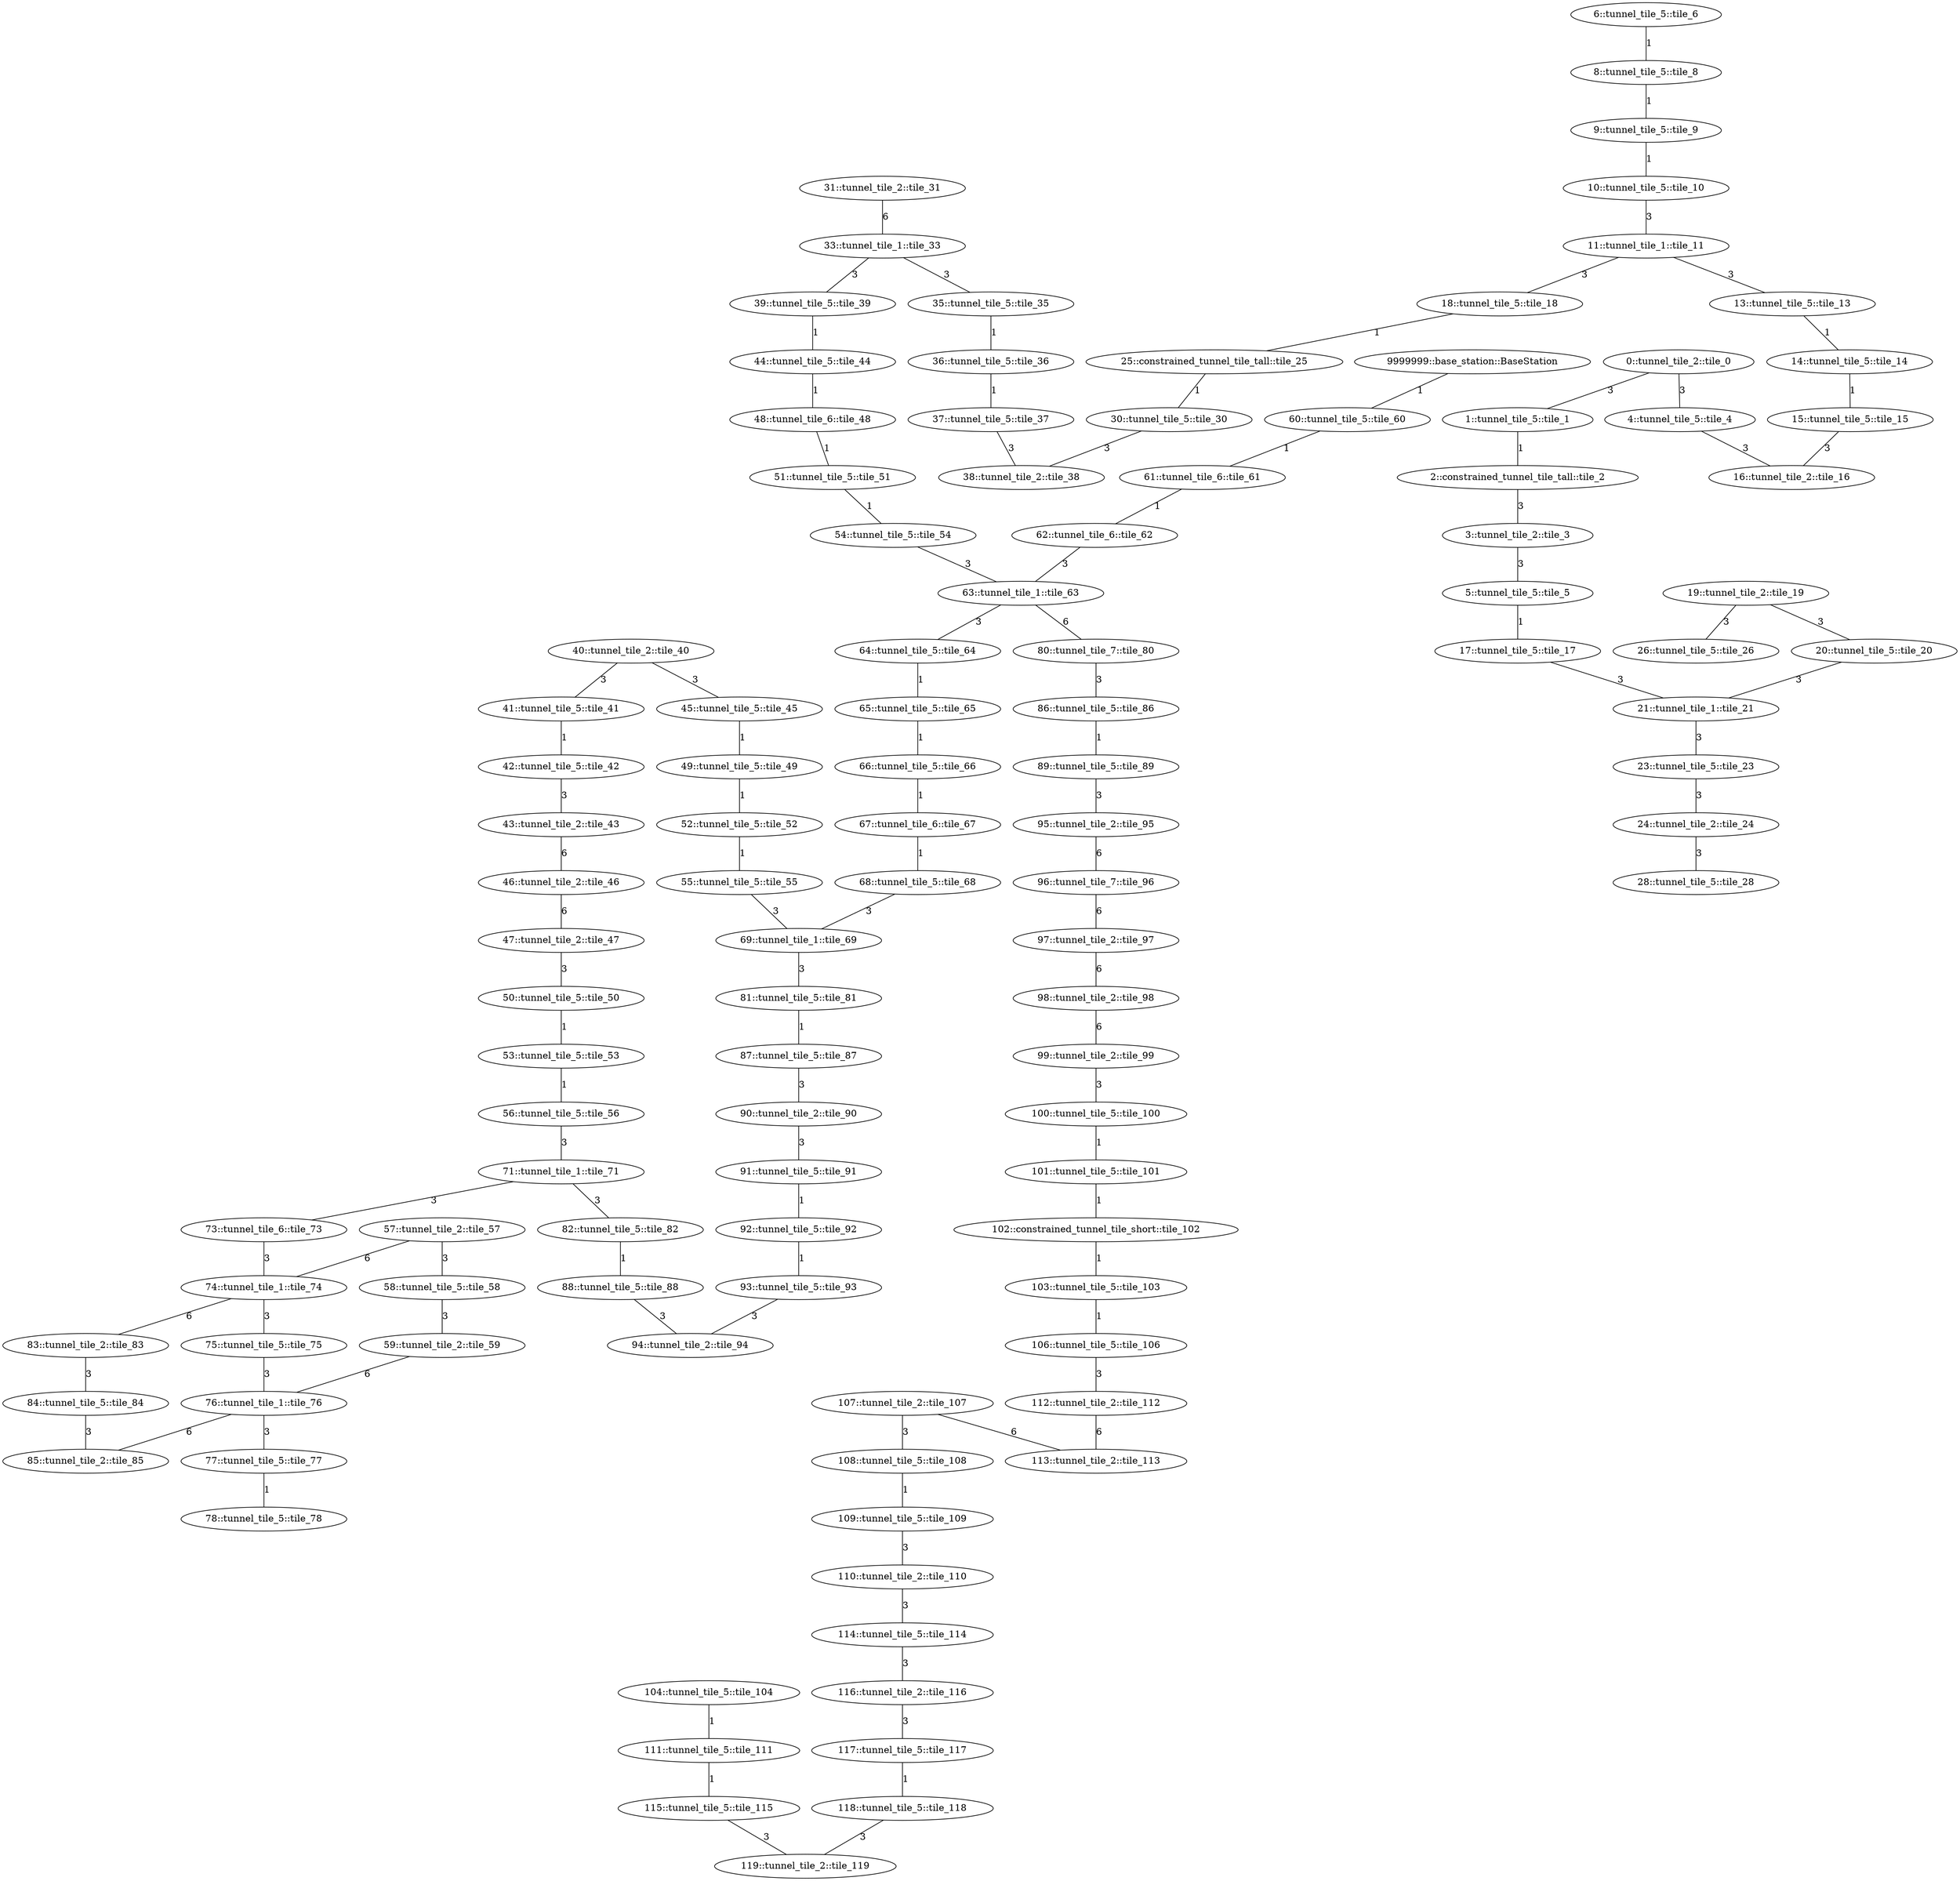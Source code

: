 /* Visibility graph for tunnel_qual.tsv
   Generated with the tile_tsv.py script:
     tile_tsv.py tunnel_qual.tsv -\-world-name tunnel_qual -\-scale_x 20 -\-scale_y 20 -\-scale_z 5 -\-y0 240 -\-z0 -10 -\-world-file tunnel_qual.world -\-graph-file tunnel_qual.dot */

graph {
  /* ==== Vertices ==== */

  /* Base station / Staging area */
  9999999   [label="9999999::base_station::BaseStation"];

  0   [label="0::tunnel_tile_2::tile_0"];
  1   [label="1::tunnel_tile_5::tile_1"];
  2   [label="2::constrained_tunnel_tile_tall::tile_2"];
  3   [label="3::tunnel_tile_2::tile_3"];
  4   [label="4::tunnel_tile_5::tile_4"];
  5   [label="5::tunnel_tile_5::tile_5"];
  6   [label="6::tunnel_tile_5::tile_6"];
  8   [label="8::tunnel_tile_5::tile_8"];
  9   [label="9::tunnel_tile_5::tile_9"];
  10  [label="10::tunnel_tile_5::tile_10"];
  11  [label="11::tunnel_tile_1::tile_11"];
  13  [label="13::tunnel_tile_5::tile_13"];
  14  [label="14::tunnel_tile_5::tile_14"];
  15  [label="15::tunnel_tile_5::tile_15"];
  16  [label="16::tunnel_tile_2::tile_16"];
  17  [label="17::tunnel_tile_5::tile_17"];
  18  [label="18::tunnel_tile_5::tile_18"];
  19  [label="19::tunnel_tile_2::tile_19"];
  20  [label="20::tunnel_tile_5::tile_20"];
  21  [label="21::tunnel_tile_1::tile_21"];
  23  [label="23::tunnel_tile_5::tile_23"];
  24  [label="24::tunnel_tile_2::tile_24"];
  25  [label="25::constrained_tunnel_tile_tall::tile_25"];
  26  [label="26::tunnel_tile_5::tile_26"];
  28  [label="28::tunnel_tile_5::tile_28"];
  30  [label="30::tunnel_tile_5::tile_30"];
  31  [label="31::tunnel_tile_2::tile_31"];
  33  [label="33::tunnel_tile_1::tile_33"];
  35  [label="35::tunnel_tile_5::tile_35"];
  36  [label="36::tunnel_tile_5::tile_36"];
  37  [label="37::tunnel_tile_5::tile_37"];
  38  [label="38::tunnel_tile_2::tile_38"];
  39  [label="39::tunnel_tile_5::tile_39"];
  40  [label="40::tunnel_tile_2::tile_40"];
  41  [label="41::tunnel_tile_5::tile_41"];
  42  [label="42::tunnel_tile_5::tile_42"];
  43  [label="43::tunnel_tile_2::tile_43"];
  44  [label="44::tunnel_tile_5::tile_44"];
  45  [label="45::tunnel_tile_5::tile_45"];
  46  [label="46::tunnel_tile_2::tile_46"];
  47  [label="47::tunnel_tile_2::tile_47"];
  48  [label="48::tunnel_tile_6::tile_48"];
  49  [label="49::tunnel_tile_5::tile_49"];
  50  [label="50::tunnel_tile_5::tile_50"];
  51  [label="51::tunnel_tile_5::tile_51"];
  52  [label="52::tunnel_tile_5::tile_52"];
  53  [label="53::tunnel_tile_5::tile_53"];
  54  [label="54::tunnel_tile_5::tile_54"];
  55  [label="55::tunnel_tile_5::tile_55"];
  56  [label="56::tunnel_tile_5::tile_56"];
  57  [label="57::tunnel_tile_2::tile_57"];
  58  [label="58::tunnel_tile_5::tile_58"];
  59  [label="59::tunnel_tile_2::tile_59"];
  60  [label="60::tunnel_tile_5::tile_60"];
  61  [label="61::tunnel_tile_6::tile_61"];
  62  [label="62::tunnel_tile_6::tile_62"];
  63  [label="63::tunnel_tile_1::tile_63"];
  64  [label="64::tunnel_tile_5::tile_64"];
  65  [label="65::tunnel_tile_5::tile_65"];
  66  [label="66::tunnel_tile_5::tile_66"];
  67  [label="67::tunnel_tile_6::tile_67"];
  68  [label="68::tunnel_tile_5::tile_68"];
  69  [label="69::tunnel_tile_1::tile_69"];
  71  [label="71::tunnel_tile_1::tile_71"];
  73  [label="73::tunnel_tile_6::tile_73"];
  74  [label="74::tunnel_tile_1::tile_74"];
  75  [label="75::tunnel_tile_5::tile_75"];
  76  [label="76::tunnel_tile_1::tile_76"];
  77  [label="77::tunnel_tile_5::tile_77"];
  78  [label="78::tunnel_tile_5::tile_78"];
  80  [label="80::tunnel_tile_7::tile_80"];
  81  [label="81::tunnel_tile_5::tile_81"];
  82  [label="82::tunnel_tile_5::tile_82"];
  83  [label="83::tunnel_tile_2::tile_83"];
  84  [label="84::tunnel_tile_5::tile_84"];
  85  [label="85::tunnel_tile_2::tile_85"];
  86  [label="86::tunnel_tile_5::tile_86"];
  87  [label="87::tunnel_tile_5::tile_87"];
  88  [label="88::tunnel_tile_5::tile_88"];
  89  [label="89::tunnel_tile_5::tile_89"];
  90  [label="90::tunnel_tile_2::tile_90"];
  91  [label="91::tunnel_tile_5::tile_91"];
  92  [label="92::tunnel_tile_5::tile_92"];
  93  [label="93::tunnel_tile_5::tile_93"];
  94  [label="94::tunnel_tile_2::tile_94"];
  95  [label="95::tunnel_tile_2::tile_95"];
  96  [label="96::tunnel_tile_7::tile_96"];
  97  [label="97::tunnel_tile_2::tile_97"];
  98  [label="98::tunnel_tile_2::tile_98"];
  99  [label="99::tunnel_tile_2::tile_99"];
  100 [label="100::tunnel_tile_5::tile_100"];
  101 [label="101::tunnel_tile_5::tile_101"];
  102 [label="102::constrained_tunnel_tile_short::tile_102"];
  103 [label="103::tunnel_tile_5::tile_103"];
  104 [label="104::tunnel_tile_5::tile_104"];
  106 [label="106::tunnel_tile_5::tile_106"];
  107 [label="107::tunnel_tile_2::tile_107"];
  108 [label="108::tunnel_tile_5::tile_108"];
  109 [label="109::tunnel_tile_5::tile_109"];
  110 [label="110::tunnel_tile_2::tile_110"];
  111 [label="111::tunnel_tile_5::tile_111"];
  112 [label="112::tunnel_tile_2::tile_112"];
  113 [label="113::tunnel_tile_2::tile_113"];
  114 [label="114::tunnel_tile_5::tile_114"];
  115 [label="115::tunnel_tile_5::tile_115"];
  116 [label="116::tunnel_tile_2::tile_116"];
  117 [label="117::tunnel_tile_5::tile_117"];
  118 [label="118::tunnel_tile_5::tile_118"];
  119 [label="119::tunnel_tile_2::tile_119"];

  /* ==== Edges ==== */

  /* Base station */
  9999999 -- 60  [label=1];
  0  -- 1   [label=3];
  0  -- 4   [label=3];
  1  -- 2   [label=1];
  2  -- 3   [label=3];
  3  -- 5   [label=3];
  4  -- 16  [label=3];
  5  -- 17  [label=1];
  6  -- 8   [label=1];
  8  -- 9   [label=1];
  9  -- 10  [label=1];
  10 -- 11  [label=3];
  11 -- 13  [label=3];  /* Intersection */
  11 -- 18  [label=3];  /* Intersection */
  13 -- 14  [label=1];
  14 -- 15  [label=1];
  15 -- 16  [label=3];
  17 -- 21  [label=3];
  18 -- 25  [label=1];
  19 -- 20  [label=3];
  19 -- 26  [label=3];
  20 -- 21  [label=3];
  21 -- 23  [label=3];  /* Intersection */
  23 -- 24  [label=3];
  24 -- 28  [label=3];
  25 -- 30  [label=1];
  30 -- 38  [label=3];
  31 -- 33  [label=6];
  33 -- 35  [label=3];  /* Intersection */
  33 -- 39  [label=3];  /* Intersection */
  35 -- 36  [label=1];
  36 -- 37  [label=1];
  37 -- 38  [label=3];
  39 -- 44  [label=1];
  40 -- 41  [label=3];
  40 -- 45  [label=3];
  41 -- 42  [label=1];
  42 -- 43  [label=3];
  43 -- 46  [label=6];
  44 -- 48  [label=1];
  45 -- 49  [label=1];
  46 -- 47  [label=6];
  47 -- 50  [label=3];
  48 -- 51  [label=1];
  49 -- 52  [label=1];
  50 -- 53  [label=1];
  51 -- 54  [label=1];
  52 -- 55  [label=1];
  53 -- 56  [label=1];
  54 -- 63  [label=3];
  55 -- 69  [label=3];
  56 -- 71  [label=3];
  57 -- 58  [label=3];
  57 -- 74  [label=6];
  58 -- 59  [label=3];
  59 -- 76  [label=6];
  60 -- 61  [label=1];
  61 -- 62  [label=1];
  62 -- 63  [label=3];
  63 -- 64  [label=3];  /* Intersection */
  63 -- 80  [label=6];  /* Intersection */
  64 -- 65  [label=1];
  65 -- 66  [label=1];
  66 -- 67  [label=1];
  67 -- 68  [label=1];
  68 -- 69  [label=3];
  69 -- 81  [label=3];  /* Intersection */
  71 -- 73  [label=3];  /* Intersection */
  71 -- 82  [label=3];  /* Intersection */
  73 -- 74  [label=3];
  74 -- 75  [label=3];  /* Intersection */
  74 -- 83  [label=6];  /* Intersection */
  75 -- 76  [label=3];
  76 -- 77  [label=3];  /* Intersection */
  76 -- 85  [label=6];  /* Intersection */
  77 -- 78  [label=1];
  80 -- 86  [label=3];
  81 -- 87  [label=1];
  82 -- 88  [label=1];
  83 -- 84  [label=3];
  84 -- 85  [label=3];
  86 -- 89  [label=1];
  87 -- 90  [label=3];
  88 -- 94  [label=3];
  89 -- 95  [label=3];
  90 -- 91  [label=3];
  91 -- 92  [label=1];
  92 -- 93  [label=1];
  93 -- 94  [label=3];
  95 -- 96  [label=6];
  96 -- 97  [label=6];
  97 -- 98  [label=6];
  98 -- 99  [label=6];
  99 -- 100 [label=3];
  100 -- 101 [label=1];
  101 -- 102 [label=1];
  102 -- 103 [label=1];
  103 -- 106 [label=1];
  104 -- 111 [label=1];
  106 -- 112 [label=3];
  107 -- 108 [label=3];
  107 -- 113 [label=6];
  108 -- 109 [label=1];
  109 -- 110 [label=3];
  110 -- 114 [label=3];
  111 -- 115 [label=1];
  112 -- 113 [label=6];
  114 -- 116 [label=3];
  115 -- 119 [label=3];
  116 -- 117 [label=3];
  117 -- 118 [label=1];
  118 -- 119 [label=3];
}
